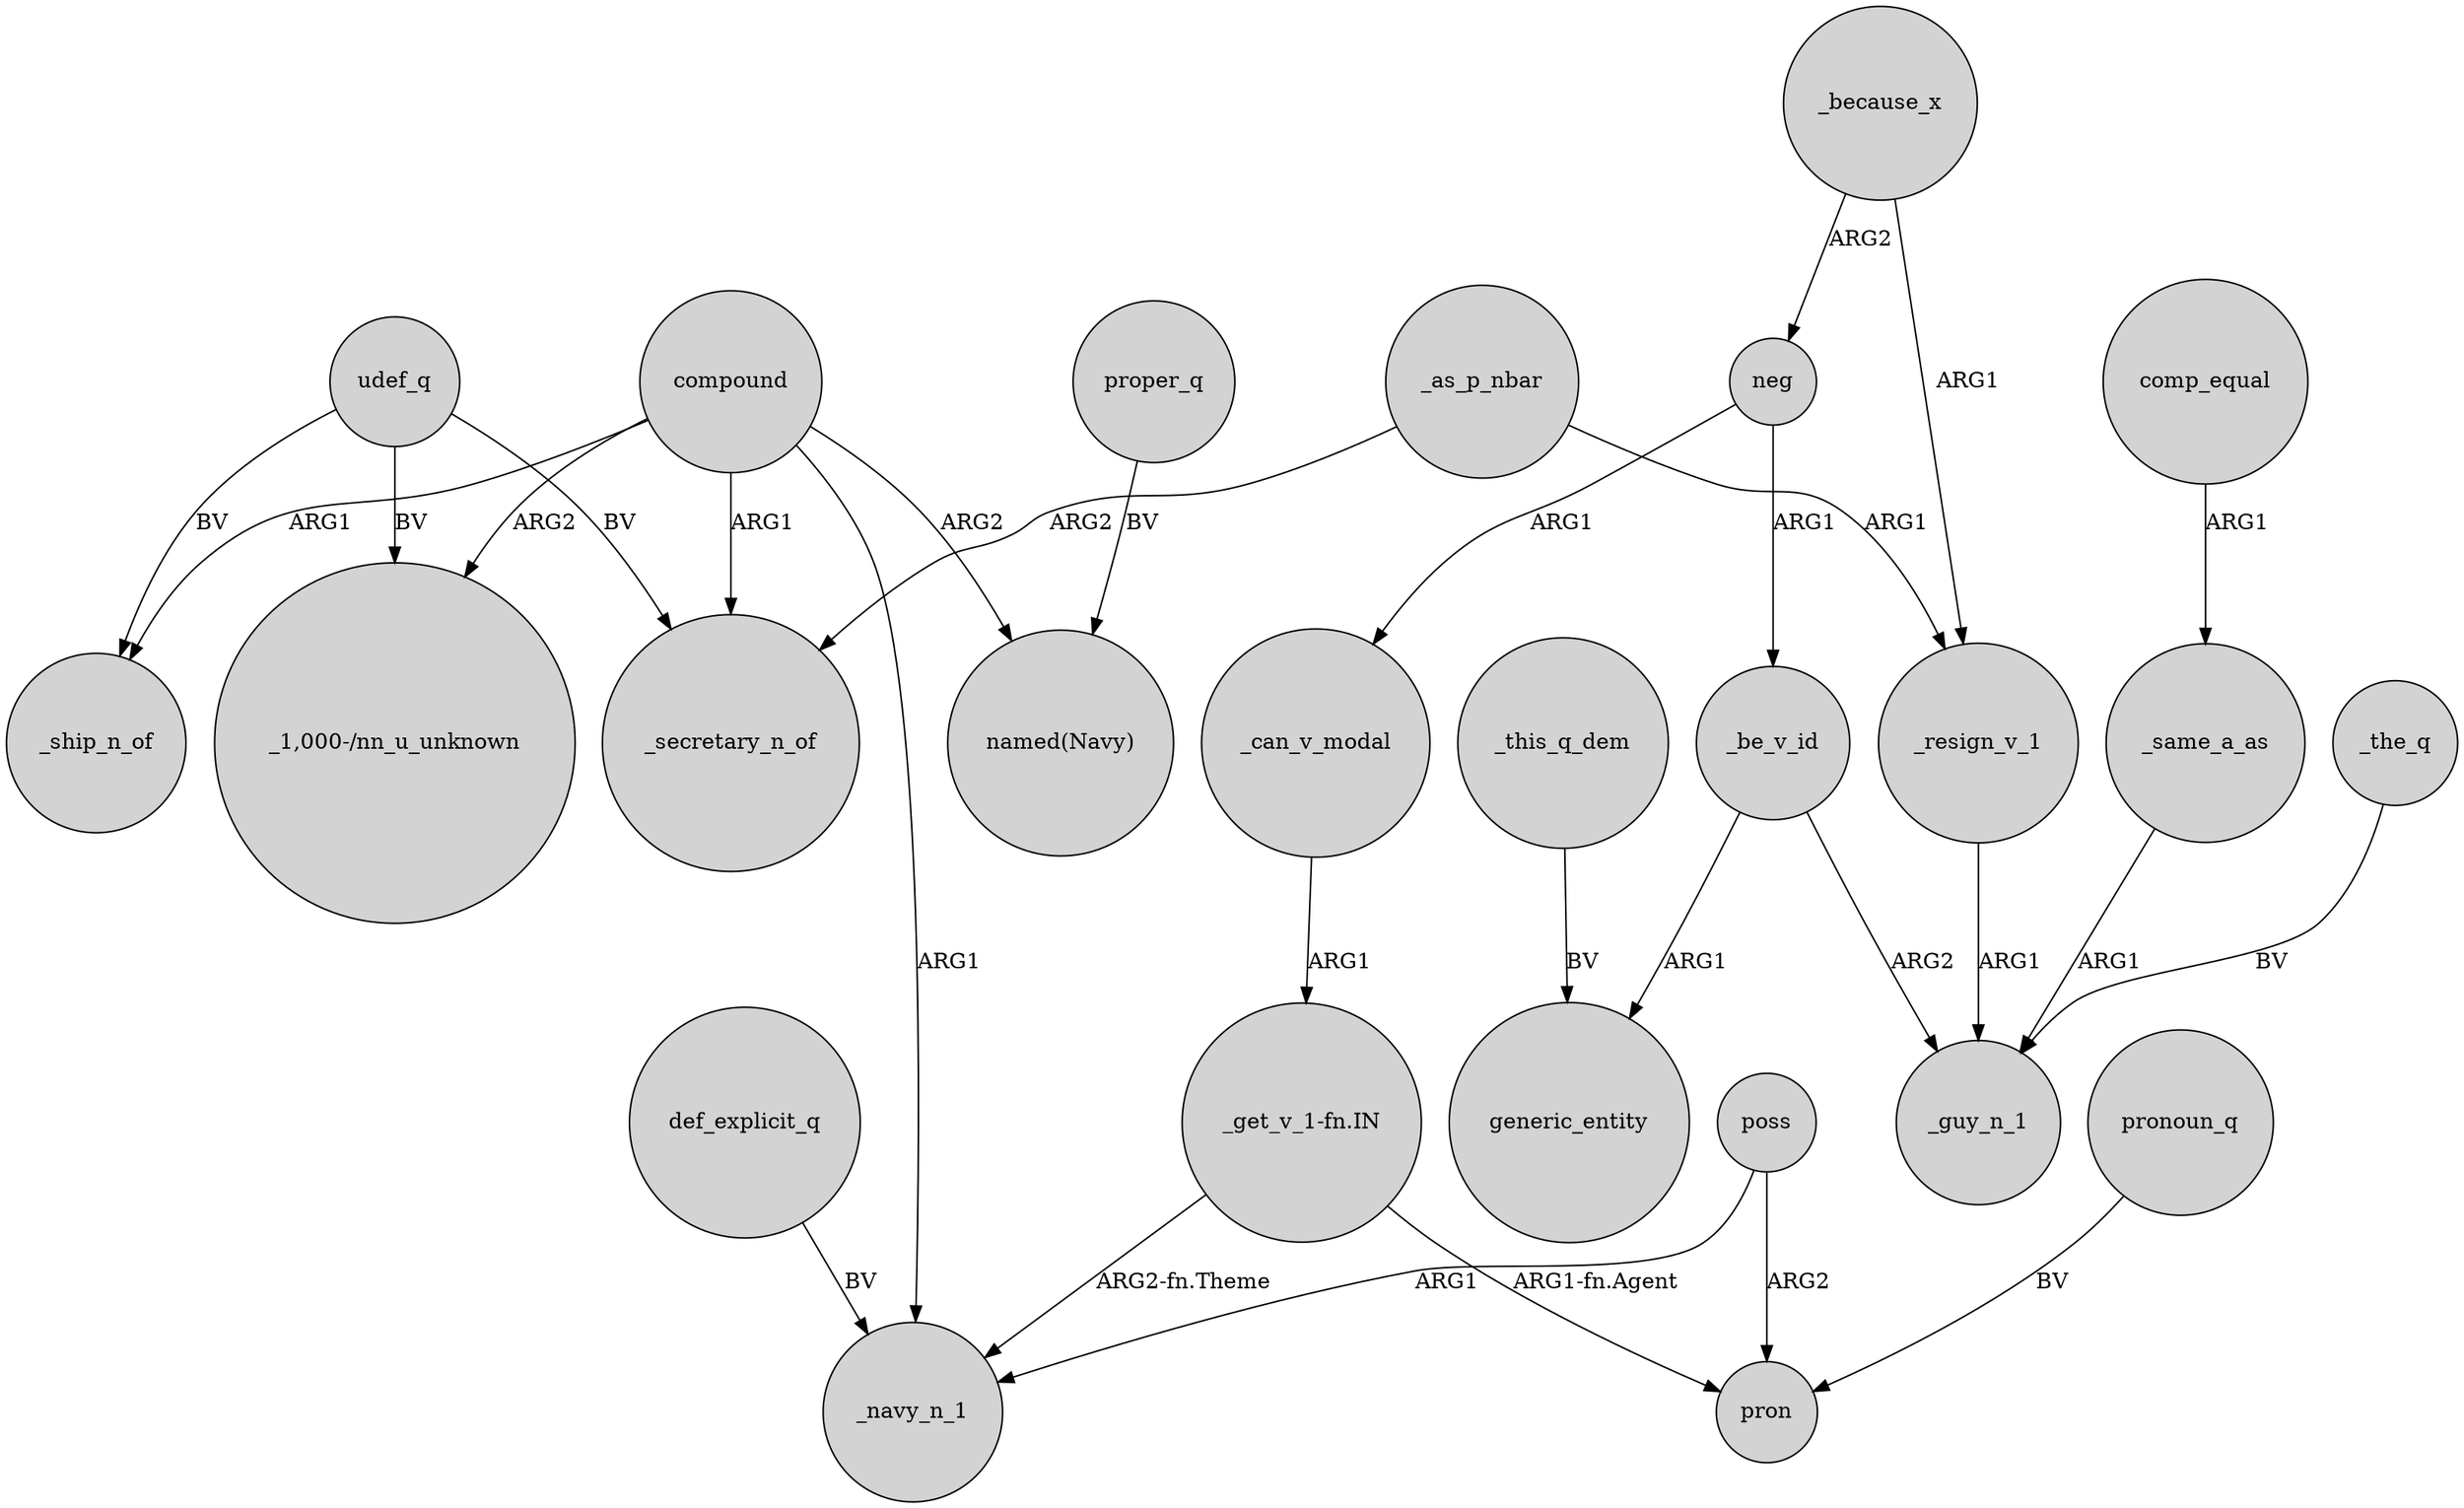 digraph {
	node [shape=circle style=filled]
	_as_p_nbar -> _secretary_n_of [label=ARG2]
	udef_q -> _secretary_n_of [label=BV]
	compound -> "_1,000-/nn_u_unknown" [label=ARG2]
	poss -> pron [label=ARG2]
	udef_q -> _ship_n_of [label=BV]
	_can_v_modal -> "_get_v_1-fn.IN" [label=ARG1]
	_as_p_nbar -> _resign_v_1 [label=ARG1]
	compound -> "named(Navy)" [label=ARG2]
	"_get_v_1-fn.IN" -> _navy_n_1 [label="ARG2-fn.Theme"]
	_be_v_id -> generic_entity [label=ARG1]
	_because_x -> neg [label=ARG2]
	pronoun_q -> pron [label=BV]
	compound -> _navy_n_1 [label=ARG1]
	proper_q -> "named(Navy)" [label=BV]
	_this_q_dem -> generic_entity [label=BV]
	comp_equal -> _same_a_as [label=ARG1]
	_because_x -> _resign_v_1 [label=ARG1]
	"_get_v_1-fn.IN" -> pron [label="ARG1-fn.Agent"]
	_be_v_id -> _guy_n_1 [label=ARG2]
	def_explicit_q -> _navy_n_1 [label=BV]
	compound -> _ship_n_of [label=ARG1]
	neg -> _be_v_id [label=ARG1]
	_same_a_as -> _guy_n_1 [label=ARG1]
	compound -> _secretary_n_of [label=ARG1]
	udef_q -> "_1,000-/nn_u_unknown" [label=BV]
	poss -> _navy_n_1 [label=ARG1]
	_the_q -> _guy_n_1 [label=BV]
	_resign_v_1 -> _guy_n_1 [label=ARG1]
	neg -> _can_v_modal [label=ARG1]
}
